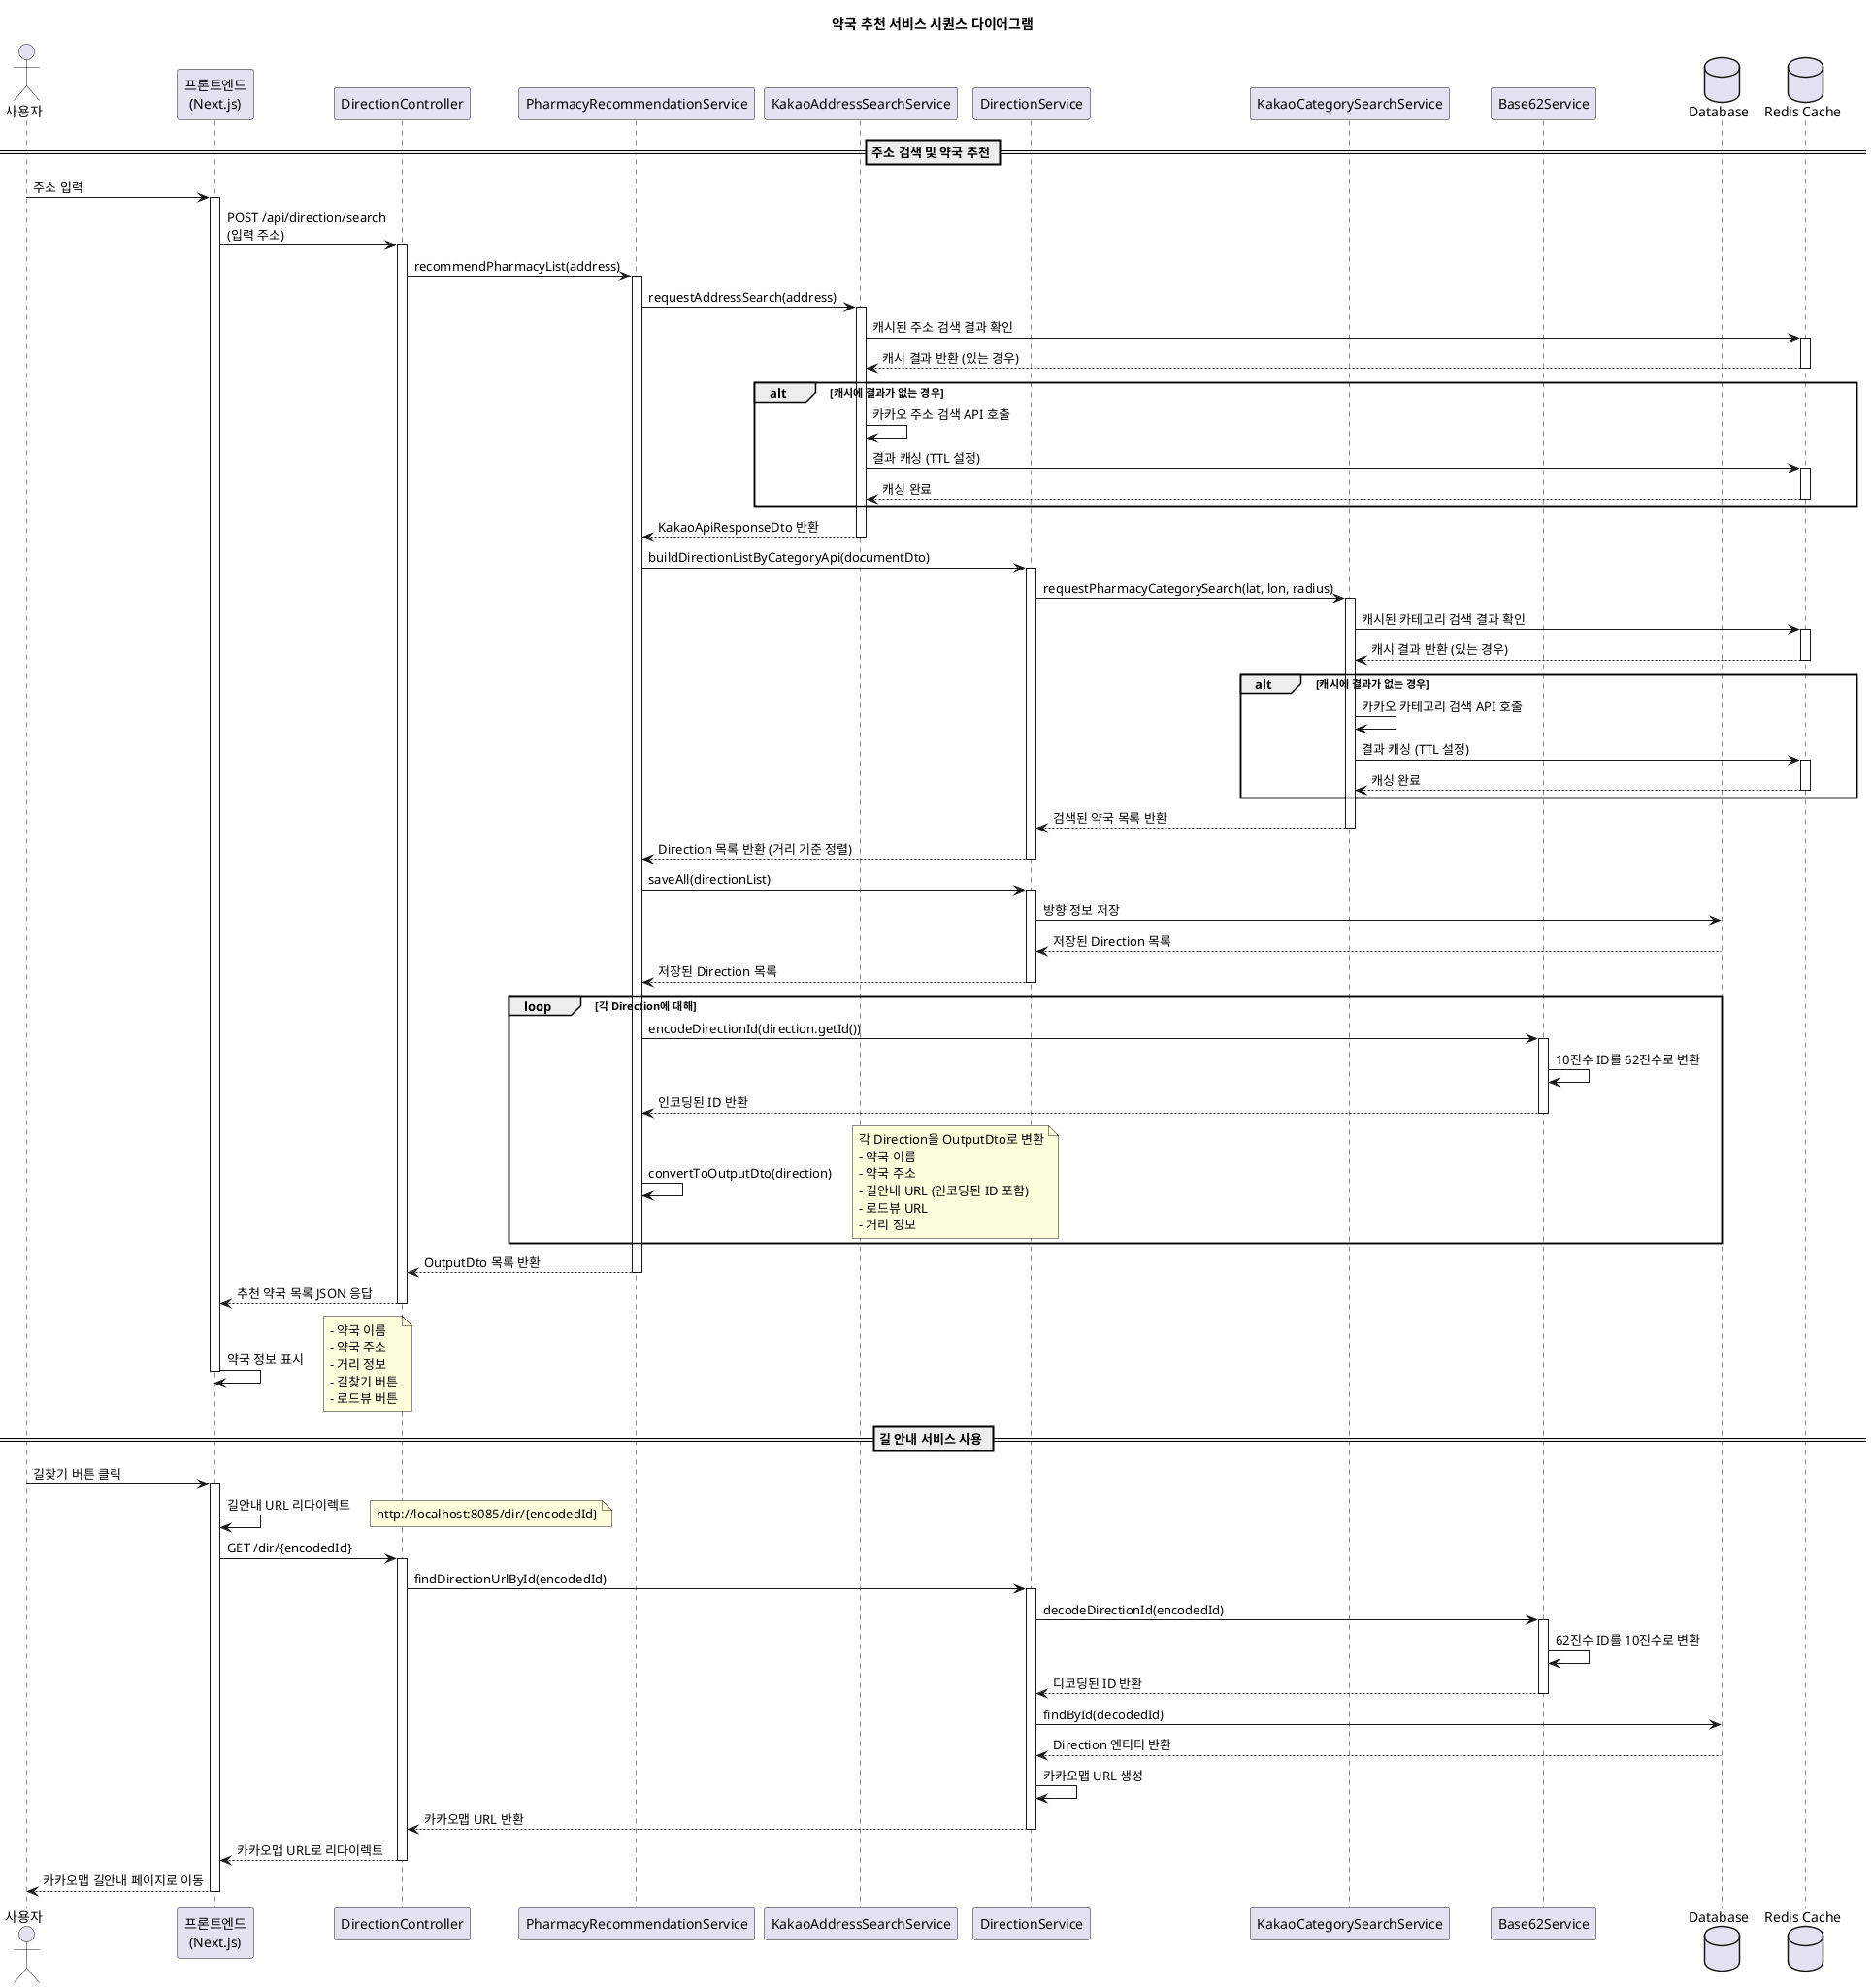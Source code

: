 @startuml 약국 추천 서비스 시퀀스 다이어그램

actor 사용자
participant "프론트엔드\n(Next.js)" as Frontend
participant "DirectionController" as Controller
participant "PharmacyRecommendationService" as RecommendService
participant "KakaoAddressSearchService" as AddressService
participant "DirectionService" as DirectionService
participant "KakaoCategorySearchService" as CategoryService
participant "Base62Service" as Base62Service
database "Database" as DB
database "Redis Cache" as Redis

title 약국 추천 서비스 시퀀스 다이어그램

== 주소 검색 및 약국 추천 ==

사용자 -> Frontend : 주소 입력
activate Frontend

Frontend -> Controller : POST /api/direction/search\n(입력 주소)
activate Controller

Controller -> RecommendService : recommendPharmacyList(address)
activate RecommendService

RecommendService -> AddressService : requestAddressSearch(address)
activate AddressService

AddressService -> Redis : 캐시된 주소 검색 결과 확인
activate Redis
Redis --> AddressService : 캐시 결과 반환 (있는 경우)
deactivate Redis

alt 캐시에 결과가 없는 경우
    AddressService -> AddressService : 카카오 주소 검색 API 호출
    
    AddressService -> Redis : 결과 캐싱 (TTL 설정)
    activate Redis
    Redis --> AddressService : 캐싱 완료
    deactivate Redis
end

AddressService --> RecommendService : KakaoApiResponseDto 반환
deactivate AddressService

RecommendService -> DirectionService : buildDirectionListByCategoryApi(documentDto)
activate DirectionService

DirectionService -> CategoryService : requestPharmacyCategorySearch(lat, lon, radius)
activate CategoryService

CategoryService -> Redis : 캐시된 카테고리 검색 결과 확인
activate Redis
Redis --> CategoryService : 캐시 결과 반환 (있는 경우)
deactivate Redis

alt 캐시에 결과가 없는 경우
    CategoryService -> CategoryService : 카카오 카테고리 검색 API 호출
    
    CategoryService -> Redis : 결과 캐싱 (TTL 설정)
    activate Redis
    Redis --> CategoryService : 캐싱 완료
    deactivate Redis
end

CategoryService --> DirectionService : 검색된 약국 목록 반환
deactivate CategoryService

DirectionService --> RecommendService : Direction 목록 반환 (거리 기준 정렬)
deactivate DirectionService

RecommendService -> DirectionService : saveAll(directionList)
activate DirectionService
DirectionService -> DB : 방향 정보 저장
DB --> DirectionService : 저장된 Direction 목록
DirectionService --> RecommendService : 저장된 Direction 목록
deactivate DirectionService

loop 각 Direction에 대해
    RecommendService -> Base62Service : encodeDirectionId(direction.getId())
    activate Base62Service
    Base62Service -> Base62Service : 10진수 ID를 62진수로 변환
    Base62Service --> RecommendService : 인코딩된 ID 반환
    deactivate Base62Service
    
    RecommendService -> RecommendService : convertToOutputDto(direction)
    note right: 각 Direction을 OutputDto로 변환\n- 약국 이름\n- 약국 주소\n- 길안내 URL (인코딩된 ID 포함)\n- 로드뷰 URL\n- 거리 정보
end

RecommendService --> Controller : OutputDto 목록 반환
deactivate RecommendService

Controller --> Frontend : 추천 약국 목록 JSON 응답
deactivate Controller

Frontend -> Frontend : 약국 정보 표시
note right: - 약국 이름\n- 약국 주소\n- 거리 정보\n- 길찾기 버튼\n- 로드뷰 버튼

deactivate Frontend

== 길 안내 서비스 사용 ==

사용자 -> Frontend : 길찾기 버튼 클릭
activate Frontend
Frontend -> Frontend : 길안내 URL 리다이렉트
note right: http://localhost:8085/dir/{encodedId}

Frontend -> Controller : GET /dir/{encodedId}
activate Controller

Controller -> DirectionService : findDirectionUrlById(encodedId)
activate DirectionService

DirectionService -> Base62Service : decodeDirectionId(encodedId)
activate Base62Service
Base62Service -> Base62Service : 62진수 ID를 10진수로 변환
Base62Service --> DirectionService : 디코딩된 ID 반환
deactivate Base62Service

DirectionService -> DB : findById(decodedId)
DB --> DirectionService : Direction 엔티티 반환

DirectionService -> DirectionService : 카카오맵 URL 생성
DirectionService --> Controller : 카카오맵 URL 반환
deactivate DirectionService

Controller --> Frontend : 카카오맵 URL로 리다이렉트
deactivate Controller

Frontend --> 사용자 : 카카오맵 길안내 페이지로 이동
deactivate Frontend

@enduml
